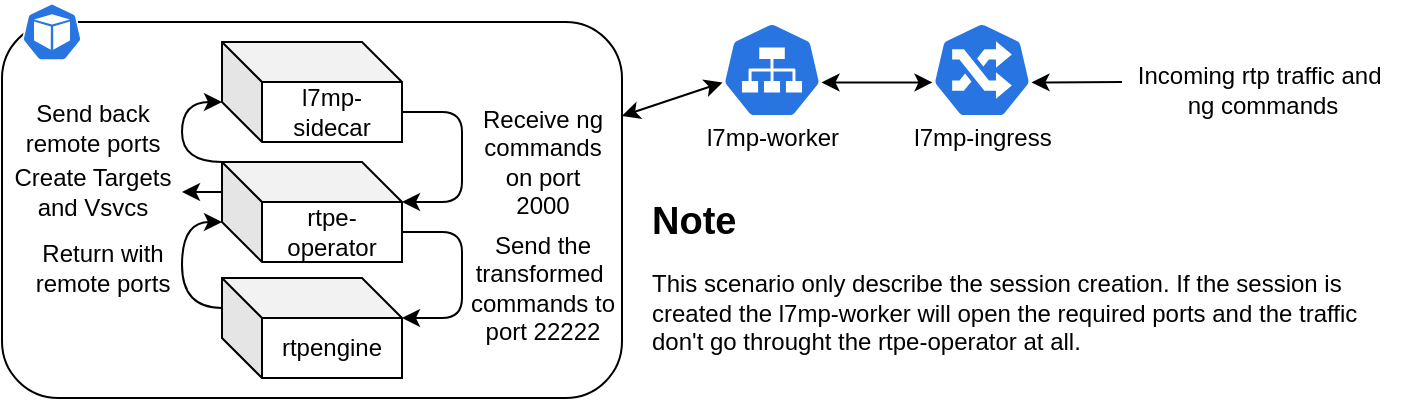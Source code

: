 <mxfile version="14.2.4" type="embed">
    <diagram id="HTxiJRCHUvkafheIfM6i" name="Page-1">
        <mxGraphModel dx="1160" dy="502" grid="1" gridSize="10" guides="1" tooltips="1" connect="1" arrows="1" fold="1" page="1" pageScale="1" pageWidth="850" pageHeight="1100" math="0" shadow="0">
            <root>
                <mxCell id="0"/>
                <mxCell id="1" parent="0"/>
                <mxCell id="5" value="" style="group" parent="1" vertex="1" connectable="0">
                    <mxGeometry x="490" y="40" width="80" height="68" as="geometry"/>
                </mxCell>
                <mxCell id="2" value="" style="html=1;dashed=0;whitespace=wrap;fillColor=#2875E2;strokeColor=#ffffff;points=[[0.005,0.63,0],[0.1,0.2,0],[0.9,0.2,0],[0.5,0,0],[0.995,0.63,0],[0.72,0.99,0],[0.5,1,0],[0.28,0.99,0]];shape=mxgraph.kubernetes.icon;prIcon=ing" parent="5" vertex="1">
                    <mxGeometry x="15" width="50" height="48" as="geometry"/>
                </mxCell>
                <mxCell id="4" value="l7mp-ingress" style="text;html=1;align=center;verticalAlign=middle;resizable=0;points=[];autosize=1;" parent="5" vertex="1">
                    <mxGeometry y="48" width="80" height="20" as="geometry"/>
                </mxCell>
                <mxCell id="18" value="" style="group" parent="1" vertex="1" connectable="0">
                    <mxGeometry x="385" y="40" width="80" height="68" as="geometry"/>
                </mxCell>
                <mxCell id="16" value="" style="html=1;dashed=0;whitespace=wrap;fillColor=#2875E2;strokeColor=#ffffff;points=[[0.005,0.63,0],[0.1,0.2,0],[0.9,0.2,0],[0.5,0,0],[0.995,0.63,0],[0.72,0.99,0],[0.5,1,0],[0.28,0.99,0]];shape=mxgraph.kubernetes.icon;prIcon=svc" parent="18" vertex="1">
                    <mxGeometry x="15" width="50" height="48" as="geometry"/>
                </mxCell>
                <mxCell id="17" value="l7mp-worker" style="text;html=1;align=center;verticalAlign=middle;resizable=0;points=[];autosize=1;" parent="18" vertex="1">
                    <mxGeometry y="48" width="80" height="20" as="geometry"/>
                </mxCell>
                <mxCell id="29" value="Incoming rtp traffic and&amp;nbsp;&lt;br&gt;ng commands" style="text;html=1;align=center;verticalAlign=middle;resizable=0;points=[];autosize=1;" parent="1" vertex="1">
                    <mxGeometry x="600" y="59" width="140" height="30" as="geometry"/>
                </mxCell>
                <mxCell id="43" value="" style="group" parent="1" vertex="1" connectable="0">
                    <mxGeometry x="40" y="40" width="315" height="188" as="geometry"/>
                </mxCell>
                <mxCell id="6" value="" style="rounded=1;whiteSpace=wrap;html=1;" parent="43" vertex="1">
                    <mxGeometry width="310" height="188" as="geometry"/>
                </mxCell>
                <mxCell id="10" value="rtpengine" style="shape=cube;whiteSpace=wrap;html=1;boundedLbl=1;backgroundOutline=1;darkOpacity=0.05;darkOpacity2=0.1;" parent="43" vertex="1">
                    <mxGeometry x="110" y="128" width="90" height="50" as="geometry"/>
                </mxCell>
                <mxCell id="15" value="rtpe-operator" style="shape=cube;whiteSpace=wrap;html=1;boundedLbl=1;backgroundOutline=1;darkOpacity=0.05;darkOpacity2=0.1;" parent="43" vertex="1">
                    <mxGeometry x="110" y="70" width="90" height="50" as="geometry"/>
                </mxCell>
                <mxCell id="7" value="l7mp-sidecar" style="shape=cube;whiteSpace=wrap;html=1;boundedLbl=1;backgroundOutline=1;darkOpacity=0.05;darkOpacity2=0.1;" parent="43" vertex="1">
                    <mxGeometry x="110" y="10" width="90" height="50" as="geometry"/>
                </mxCell>
                <mxCell id="32" value="" style="endArrow=classic;html=1;entryX=0;entryY=0;entryDx=90;entryDy=20;entryPerimeter=0;exitX=0;exitY=0;exitDx=90;exitDy=35;exitPerimeter=0;edgeStyle=entityRelationEdgeStyle;" parent="43" source="7" target="15" edge="1">
                    <mxGeometry width="50" height="50" relative="1" as="geometry">
                        <mxPoint x="202" y="60" as="sourcePoint"/>
                        <mxPoint x="202" y="70" as="targetPoint"/>
                    </mxGeometry>
                </mxCell>
                <mxCell id="33" value="Receive ng&lt;br&gt;commands&lt;br&gt;on port&lt;br&gt;2000" style="text;html=1;align=center;verticalAlign=middle;resizable=0;points=[];autosize=1;" parent="43" vertex="1">
                    <mxGeometry x="230" y="40" width="80" height="60" as="geometry"/>
                </mxCell>
                <mxCell id="34" value="" style="endArrow=classic;html=1;exitX=0;exitY=0;exitDx=90;exitDy=35;exitPerimeter=0;entryX=0;entryY=0;entryDx=90;entryDy=20;entryPerimeter=0;edgeStyle=entityRelationEdgeStyle;" parent="43" source="15" target="10" edge="1">
                    <mxGeometry width="50" height="50" relative="1" as="geometry">
                        <mxPoint x="250" y="220" as="sourcePoint"/>
                        <mxPoint x="300" y="170" as="targetPoint"/>
                    </mxGeometry>
                </mxCell>
                <mxCell id="35" value="Send the&lt;br&gt;transformed&amp;nbsp;&lt;br&gt;commands to&lt;br&gt;port 22222" style="text;html=1;align=center;verticalAlign=middle;resizable=0;points=[];autosize=1;" parent="43" vertex="1">
                    <mxGeometry x="225" y="103" width="90" height="60" as="geometry"/>
                </mxCell>
                <mxCell id="36" value="" style="endArrow=classic;html=1;entryX=0;entryY=0;entryDx=0;entryDy=30;entryPerimeter=0;exitX=0;exitY=0;exitDx=0;exitDy=15;exitPerimeter=0;edgeStyle=orthogonalEdgeStyle;curved=1;" parent="43" source="10" target="15" edge="1">
                    <mxGeometry width="50" height="50" relative="1" as="geometry">
                        <mxPoint x="95" y="143" as="sourcePoint"/>
                        <mxPoint x="95" y="100" as="targetPoint"/>
                        <Array as="points">
                            <mxPoint x="90" y="143"/>
                            <mxPoint x="90" y="100"/>
                        </Array>
                    </mxGeometry>
                </mxCell>
                <mxCell id="38" value="Return with&lt;br&gt;remote ports" style="text;html=1;align=center;verticalAlign=middle;resizable=0;points=[];autosize=1;" parent="43" vertex="1">
                    <mxGeometry x="10" y="108" width="80" height="30" as="geometry"/>
                </mxCell>
                <mxCell id="39" value="" style="endArrow=classic;html=1;exitX=0;exitY=0;exitDx=0;exitDy=15;exitPerimeter=0;" parent="43" source="15" target="40" edge="1">
                    <mxGeometry width="50" height="50" relative="1" as="geometry">
                        <mxPoint x="60" y="268" as="sourcePoint"/>
                        <mxPoint x="10" y="238" as="targetPoint"/>
                    </mxGeometry>
                </mxCell>
                <mxCell id="40" value="Create Targets&lt;br&gt;and Vsvcs" style="text;html=1;align=center;verticalAlign=middle;resizable=0;points=[];autosize=1;" parent="43" vertex="1">
                    <mxGeometry y="70" width="90" height="30" as="geometry"/>
                </mxCell>
                <mxCell id="41" value="" style="endArrow=classic;html=1;entryX=0;entryY=0;entryDx=0;entryDy=30;entryPerimeter=0;exitX=0;exitY=0;exitDx=0;exitDy=0;exitPerimeter=0;edgeStyle=orthogonalEdgeStyle;curved=1;" parent="43" source="15" target="7" edge="1">
                    <mxGeometry width="50" height="50" relative="1" as="geometry">
                        <mxPoint x="100" y="288" as="sourcePoint"/>
                        <mxPoint x="150" y="238" as="targetPoint"/>
                        <Array as="points">
                            <mxPoint x="90" y="70"/>
                            <mxPoint x="90" y="40"/>
                        </Array>
                    </mxGeometry>
                </mxCell>
                <mxCell id="42" value="Send back&lt;br&gt;remote ports" style="text;html=1;align=center;verticalAlign=middle;resizable=0;points=[];autosize=1;" parent="43" vertex="1">
                    <mxGeometry x="5" y="38" width="80" height="30" as="geometry"/>
                </mxCell>
                <mxCell id="48" value="" style="html=1;dashed=0;whitespace=wrap;fillColor=#2875E2;strokeColor=#ffffff;points=[[0.005,0.63,0],[0.1,0.2,0],[0.9,0.2,0],[0.5,0,0],[0.995,0.63,0],[0.72,0.99,0],[0.5,1,0],[0.28,0.99,0]];shape=mxgraph.kubernetes.icon;prIcon=pod" parent="43" vertex="1">
                    <mxGeometry x="10" y="-10" width="30" height="30" as="geometry"/>
                </mxCell>
                <mxCell id="44" value="" style="endArrow=classic;startArrow=classic;html=1;entryX=0.005;entryY=0.63;entryDx=0;entryDy=0;entryPerimeter=0;exitX=1;exitY=0.25;exitDx=0;exitDy=0;" parent="1" source="6" target="16" edge="1">
                    <mxGeometry width="50" height="50" relative="1" as="geometry">
                        <mxPoint x="380" y="90" as="sourcePoint"/>
                        <mxPoint x="470" y="230" as="targetPoint"/>
                    </mxGeometry>
                </mxCell>
                <mxCell id="45" value="" style="endArrow=classic;startArrow=classic;html=1;entryX=0.005;entryY=0.63;entryDx=0;entryDy=0;entryPerimeter=0;exitX=0.995;exitY=0.63;exitDx=0;exitDy=0;exitPerimeter=0;" parent="1" source="16" target="2" edge="1">
                    <mxGeometry width="50" height="50" relative="1" as="geometry">
                        <mxPoint x="465" y="130" as="sourcePoint"/>
                        <mxPoint x="600" y="190" as="targetPoint"/>
                    </mxGeometry>
                </mxCell>
                <mxCell id="46" value="" style="endArrow=classic;html=1;entryX=0.995;entryY=0.63;entryDx=0;entryDy=0;entryPerimeter=0;" parent="1" target="2" edge="1">
                    <mxGeometry width="50" height="50" relative="1" as="geometry">
                        <mxPoint x="600" y="70" as="sourcePoint"/>
                        <mxPoint x="780" y="160" as="targetPoint"/>
                    </mxGeometry>
                </mxCell>
                <mxCell id="47" value="&lt;h1 style=&quot;font-size: 19px&quot;&gt;Note&lt;/h1&gt;&lt;p&gt;This scenario only describe the session creation. If the session is created the l7mp-worker will open the required ports and the traffic don't go throught the rtpe-operator at all.&amp;nbsp;&lt;/p&gt;" style="text;html=1;strokeColor=none;fillColor=none;spacing=5;spacingTop=-20;whiteSpace=wrap;overflow=hidden;rounded=0;" parent="1" vertex="1">
                    <mxGeometry x="360" y="126" width="370" height="102" as="geometry"/>
                </mxCell>
            </root>
        </mxGraphModel>
    </diagram>
</mxfile>